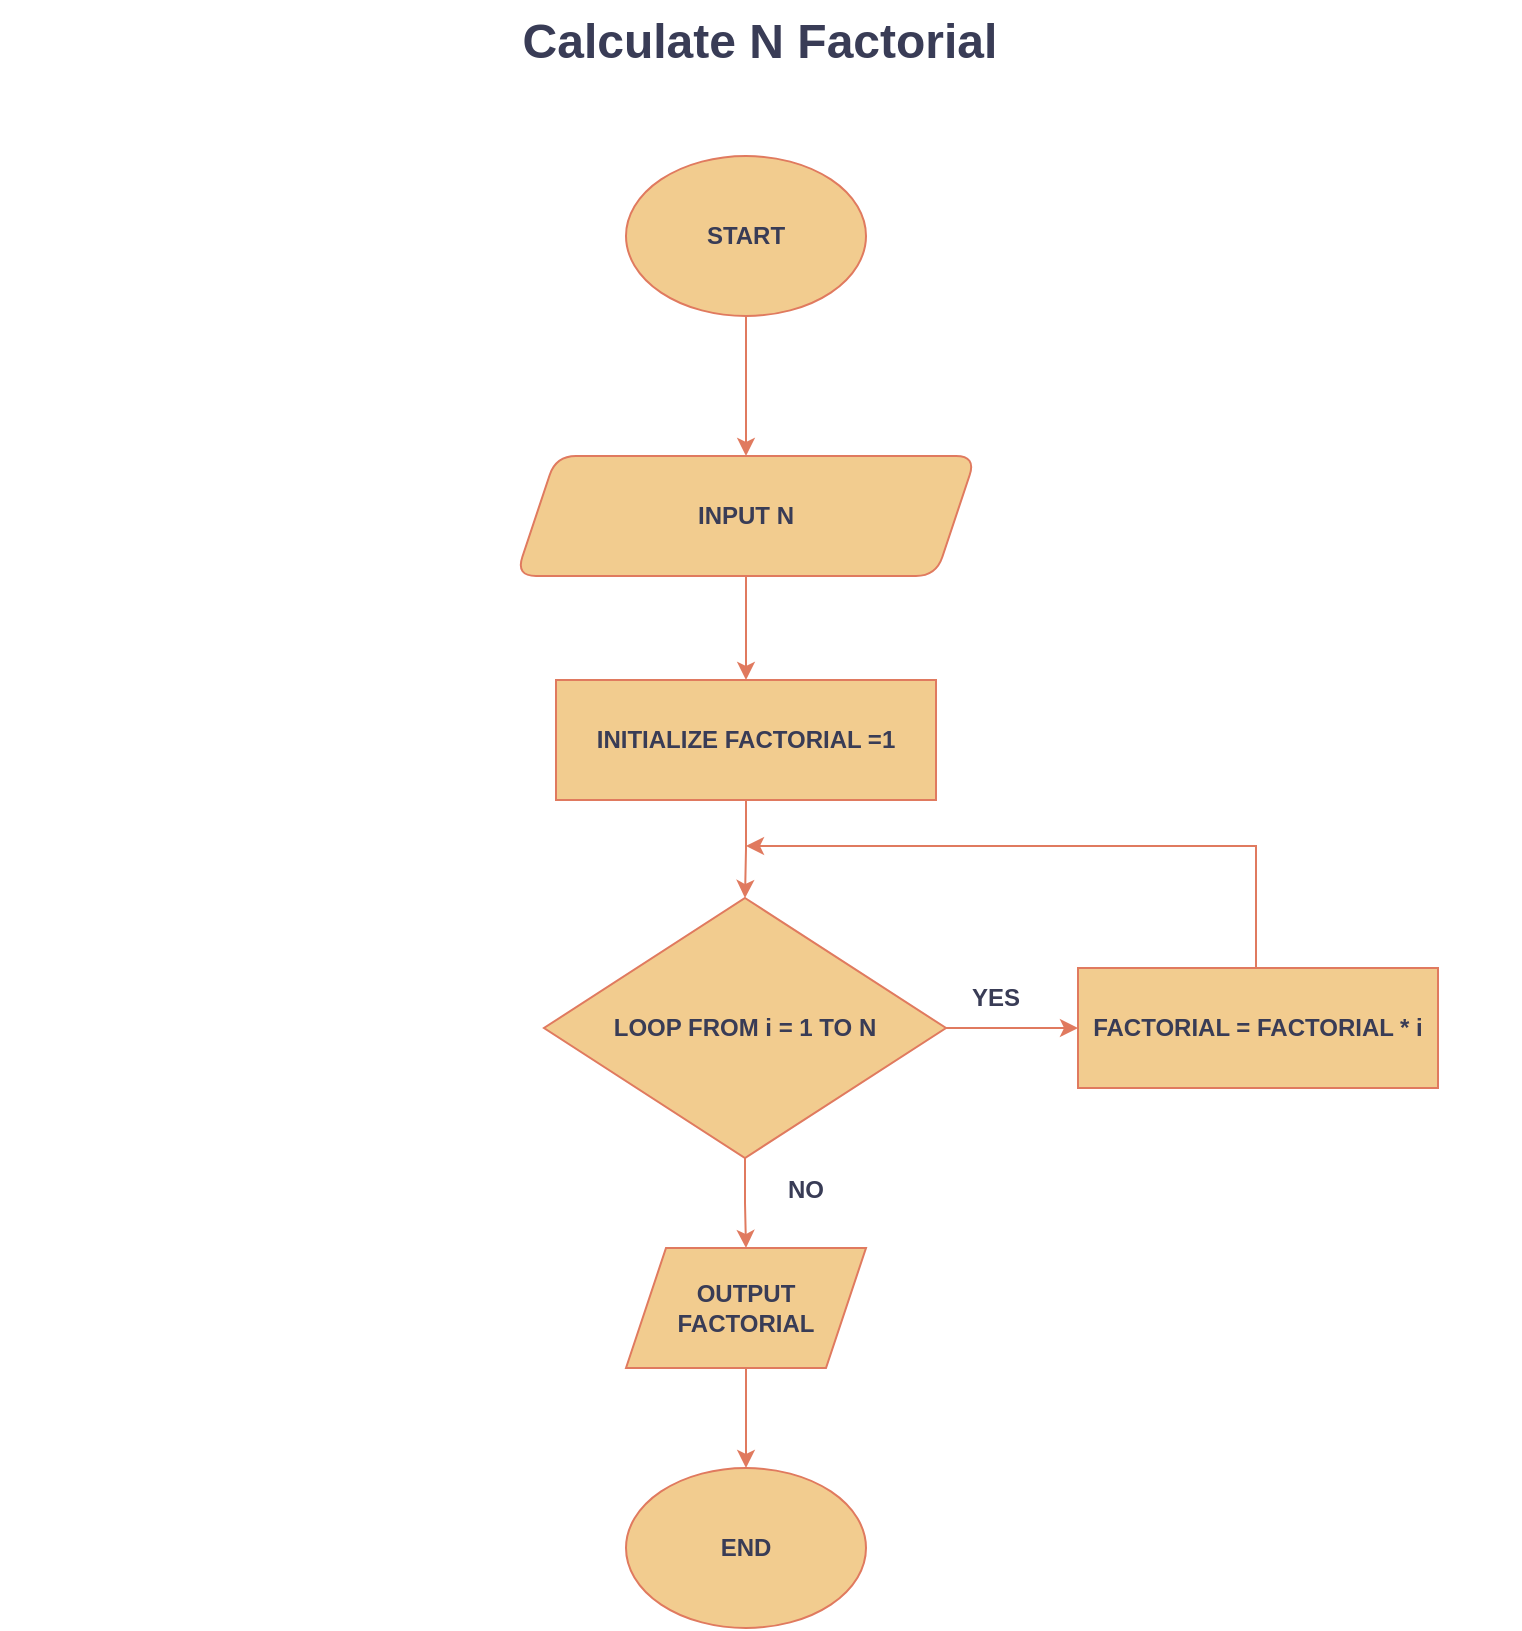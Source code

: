 <mxfile version="24.7.12">
  <diagram name="Page-1" id="intKut152tOKShC3BHe4">
    <mxGraphModel dx="1687" dy="927" grid="1" gridSize="10" guides="1" tooltips="1" connect="1" arrows="1" fold="1" page="1" pageScale="1" pageWidth="827" pageHeight="1169" math="0" shadow="0">
      <root>
        <mxCell id="0" />
        <mxCell id="1" parent="0" />
        <mxCell id="RanBQVhL90uRtSfIhLLd-1" value="" style="edgeStyle=orthogonalEdgeStyle;rounded=1;orthogonalLoop=1;jettySize=auto;html=1;labelBackgroundColor=none;strokeColor=#E07A5F;fontColor=default;align=center;fontStyle=1" edge="1" parent="1" source="RanBQVhL90uRtSfIhLLd-2" target="RanBQVhL90uRtSfIhLLd-4">
          <mxGeometry relative="1" as="geometry" />
        </mxCell>
        <mxCell id="RanBQVhL90uRtSfIhLLd-2" value="START" style="ellipse;whiteSpace=wrap;html=1;rounded=1;labelBackgroundColor=none;fillColor=#F2CC8F;strokeColor=#E07A5F;fontColor=#393C56;align=center;fontStyle=1" vertex="1" parent="1">
          <mxGeometry x="354" y="118" width="120" height="80" as="geometry" />
        </mxCell>
        <mxCell id="RanBQVhL90uRtSfIhLLd-19" value="" style="edgeStyle=orthogonalEdgeStyle;rounded=0;orthogonalLoop=1;jettySize=auto;html=1;strokeColor=#E07A5F;fontColor=#393C56;fillColor=#F2CC8F;fontStyle=1" edge="1" parent="1" source="RanBQVhL90uRtSfIhLLd-4" target="RanBQVhL90uRtSfIhLLd-17">
          <mxGeometry relative="1" as="geometry" />
        </mxCell>
        <mxCell id="RanBQVhL90uRtSfIhLLd-4" value="INPUT N" style="shape=parallelogram;perimeter=parallelogramPerimeter;whiteSpace=wrap;html=1;fixedSize=1;rounded=1;labelBackgroundColor=none;fillColor=#F2CC8F;strokeColor=#E07A5F;fontColor=#393C56;align=center;fontStyle=1" vertex="1" parent="1">
          <mxGeometry x="299" y="268" width="230" height="60" as="geometry" />
        </mxCell>
        <mxCell id="RanBQVhL90uRtSfIhLLd-5" value="END" style="ellipse;whiteSpace=wrap;html=1;rounded=1;labelBackgroundColor=none;fillColor=#F2CC8F;strokeColor=#E07A5F;fontColor=#393C56;align=center;fontStyle=1" vertex="1" parent="1">
          <mxGeometry x="354" y="774" width="120" height="80" as="geometry" />
        </mxCell>
        <mxCell id="RanBQVhL90uRtSfIhLLd-6" value="&lt;h1 style=&quot;margin-top: 0px;&quot;&gt;Calculate N Factorial&lt;br&gt;&lt;/h1&gt;" style="text;html=1;whiteSpace=wrap;overflow=hidden;rounded=1;labelBackgroundColor=none;fontColor=#393C56;align=center;" vertex="1" parent="1">
          <mxGeometry x="41" y="40" width="760" height="50" as="geometry" />
        </mxCell>
        <mxCell id="RanBQVhL90uRtSfIhLLd-18" value="" style="edgeStyle=orthogonalEdgeStyle;rounded=0;orthogonalLoop=1;jettySize=auto;html=1;strokeColor=#E07A5F;fontColor=#393C56;fillColor=#F2CC8F;fontStyle=1" edge="1" parent="1" source="RanBQVhL90uRtSfIhLLd-9" target="RanBQVhL90uRtSfIhLLd-16">
          <mxGeometry relative="1" as="geometry" />
        </mxCell>
        <mxCell id="RanBQVhL90uRtSfIhLLd-21" value="" style="edgeStyle=orthogonalEdgeStyle;rounded=0;orthogonalLoop=1;jettySize=auto;html=1;strokeColor=#E07A5F;fontColor=#393C56;fillColor=#F2CC8F;fontStyle=1" edge="1" parent="1" source="RanBQVhL90uRtSfIhLLd-9" target="RanBQVhL90uRtSfIhLLd-11">
          <mxGeometry relative="1" as="geometry" />
        </mxCell>
        <mxCell id="RanBQVhL90uRtSfIhLLd-9" value="LOOP FROM i = 1 TO N" style="rhombus;whiteSpace=wrap;html=1;fillColor=#F2CC8F;strokeColor=#E07A5F;labelBackgroundColor=none;fontColor=#393C56;align=center;fontStyle=1" vertex="1" parent="1">
          <mxGeometry x="313" y="489" width="201" height="130" as="geometry" />
        </mxCell>
        <mxCell id="RanBQVhL90uRtSfIhLLd-22" value="" style="edgeStyle=orthogonalEdgeStyle;rounded=0;orthogonalLoop=1;jettySize=auto;html=1;strokeColor=#E07A5F;fontColor=#393C56;fillColor=#F2CC8F;fontStyle=1" edge="1" parent="1" source="RanBQVhL90uRtSfIhLLd-11" target="RanBQVhL90uRtSfIhLLd-5">
          <mxGeometry relative="1" as="geometry" />
        </mxCell>
        <mxCell id="RanBQVhL90uRtSfIhLLd-11" value="&lt;div&gt;OUTPUT FACTORIAL&lt;/div&gt;" style="shape=parallelogram;perimeter=parallelogramPerimeter;whiteSpace=wrap;html=1;fixedSize=1;fillColor=#F2CC8F;strokeColor=#E07A5F;fontColor=#393C56;labelBackgroundColor=none;align=center;fontStyle=1" vertex="1" parent="1">
          <mxGeometry x="354" y="664" width="120" height="60" as="geometry" />
        </mxCell>
        <mxCell id="RanBQVhL90uRtSfIhLLd-14" value="YES" style="text;html=1;align=center;verticalAlign=middle;whiteSpace=wrap;rounded=0;fontColor=#393C56;labelBackgroundColor=none;fontStyle=1" vertex="1" parent="1">
          <mxGeometry x="509" y="524" width="60" height="30" as="geometry" />
        </mxCell>
        <mxCell id="RanBQVhL90uRtSfIhLLd-15" value="NO" style="text;html=1;align=center;verticalAlign=middle;whiteSpace=wrap;rounded=0;fontColor=#393C56;labelBackgroundColor=none;fontStyle=1" vertex="1" parent="1">
          <mxGeometry x="414" y="620" width="60" height="30" as="geometry" />
        </mxCell>
        <mxCell id="RanBQVhL90uRtSfIhLLd-23" style="edgeStyle=orthogonalEdgeStyle;rounded=0;orthogonalLoop=1;jettySize=auto;html=1;exitX=0.5;exitY=0;exitDx=0;exitDy=0;strokeColor=#E07A5F;fontColor=#393C56;fillColor=#F2CC8F;fontStyle=1" edge="1" parent="1">
          <mxGeometry relative="1" as="geometry">
            <mxPoint x="414" y="463" as="targetPoint" />
            <mxPoint x="669" y="537" as="sourcePoint" />
            <Array as="points">
              <mxPoint x="669" y="463" />
            </Array>
          </mxGeometry>
        </mxCell>
        <mxCell id="RanBQVhL90uRtSfIhLLd-16" value="FACTORIAL = FACTORIAL * i" style="rounded=0;whiteSpace=wrap;html=1;labelBackgroundColor=none;fillColor=#F2CC8F;strokeColor=#E07A5F;fontColor=#393C56;fontStyle=1" vertex="1" parent="1">
          <mxGeometry x="580" y="524" width="180" height="60" as="geometry" />
        </mxCell>
        <mxCell id="RanBQVhL90uRtSfIhLLd-20" value="" style="edgeStyle=orthogonalEdgeStyle;rounded=0;orthogonalLoop=1;jettySize=auto;html=1;strokeColor=#E07A5F;fontColor=#393C56;fillColor=#F2CC8F;fontStyle=1" edge="1" parent="1" source="RanBQVhL90uRtSfIhLLd-17" target="RanBQVhL90uRtSfIhLLd-9">
          <mxGeometry relative="1" as="geometry" />
        </mxCell>
        <mxCell id="RanBQVhL90uRtSfIhLLd-17" value="INITIALIZE FACTORIAL =1" style="rounded=0;whiteSpace=wrap;html=1;labelBackgroundColor=none;fillColor=#F2CC8F;strokeColor=#E07A5F;fontColor=#393C56;fontStyle=1" vertex="1" parent="1">
          <mxGeometry x="319" y="380" width="190" height="60" as="geometry" />
        </mxCell>
      </root>
    </mxGraphModel>
  </diagram>
</mxfile>
